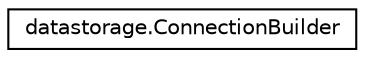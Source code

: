 digraph "Graphical Class Hierarchy"
{
 // LATEX_PDF_SIZE
  edge [fontname="Helvetica",fontsize="10",labelfontname="Helvetica",labelfontsize="10"];
  node [fontname="Helvetica",fontsize="10",shape=record];
  rankdir="LR";
  Node0 [label="datastorage.ConnectionBuilder",height=0.2,width=0.4,color="black", fillcolor="white", style="filled",URL="$d6/d58/classdatastorage_1_1ConnectionBuilder.html",tooltip="creates a connection between the front-end and the back-end."];
}
